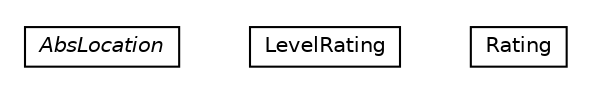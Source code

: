 #!/usr/local/bin/dot
#
# Class diagram 
# Generated by UMLGraph version R5_6-24-gf6e263 (http://www.umlgraph.org/)
#

digraph G {
	edge [fontname="Helvetica",fontsize=10,labelfontname="Helvetica",labelfontsize=10];
	node [fontname="Helvetica",fontsize=10,shape=plaintext];
	nodesep=0.25;
	ranksep=0.5;
	// org.universAAL.middleware.owl.supply.AbsLocation
	c57919 [label=<<table title="org.universAAL.middleware.owl.supply.AbsLocation" border="0" cellborder="1" cellspacing="0" cellpadding="2" port="p" href="./AbsLocation.html">
		<tr><td><table border="0" cellspacing="0" cellpadding="1">
<tr><td align="center" balign="center"><font face="Helvetica-Oblique"> AbsLocation </font></td></tr>
		</table></td></tr>
		</table>>, URL="./AbsLocation.html", fontname="Helvetica", fontcolor="black", fontsize=10.0];
	// org.universAAL.middleware.owl.supply.LevelRating
	c57920 [label=<<table title="org.universAAL.middleware.owl.supply.LevelRating" border="0" cellborder="1" cellspacing="0" cellpadding="2" port="p" href="./LevelRating.html">
		<tr><td><table border="0" cellspacing="0" cellpadding="1">
<tr><td align="center" balign="center"> LevelRating </td></tr>
		</table></td></tr>
		</table>>, URL="./LevelRating.html", fontname="Helvetica", fontcolor="black", fontsize=10.0];
	// org.universAAL.middleware.owl.supply.Rating
	c57921 [label=<<table title="org.universAAL.middleware.owl.supply.Rating" border="0" cellborder="1" cellspacing="0" cellpadding="2" port="p" href="./Rating.html">
		<tr><td><table border="0" cellspacing="0" cellpadding="1">
<tr><td align="center" balign="center"> Rating </td></tr>
		</table></td></tr>
		</table>>, URL="./Rating.html", fontname="Helvetica", fontcolor="black", fontsize=10.0];
}

